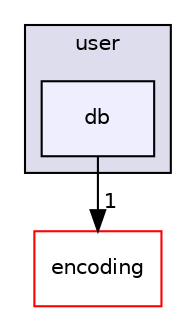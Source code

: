digraph "policy/pap/user/db" {
  compound=true
  node [ fontsize="10", fontname="Helvetica"];
  edge [ labelfontsize="10", labelfontname="Helvetica"];
  subgraph clusterdir_8817023b5ed0777935b8c79fa907433a {
    graph [ bgcolor="#ddddee", pencolor="black", label="user" fontname="Helvetica", fontsize="10", URL="dir_8817023b5ed0777935b8c79fa907433a.html"]
  dir_d3404e52b689ec8d6e3d041d02f3426f [shape=box, label="db", style="filled", fillcolor="#eeeeff", pencolor="black", URL="dir_d3404e52b689ec8d6e3d041d02f3426f.html"];
  }
  dir_610a2b56a275b26200d5acaaa4c9d913 [shape=box label="encoding" fillcolor="white" style="filled" color="red" URL="dir_610a2b56a275b26200d5acaaa4c9d913.html"];
  dir_d3404e52b689ec8d6e3d041d02f3426f->dir_610a2b56a275b26200d5acaaa4c9d913 [headlabel="1", labeldistance=1.5 headhref="dir_000012_000007.html"];
}
